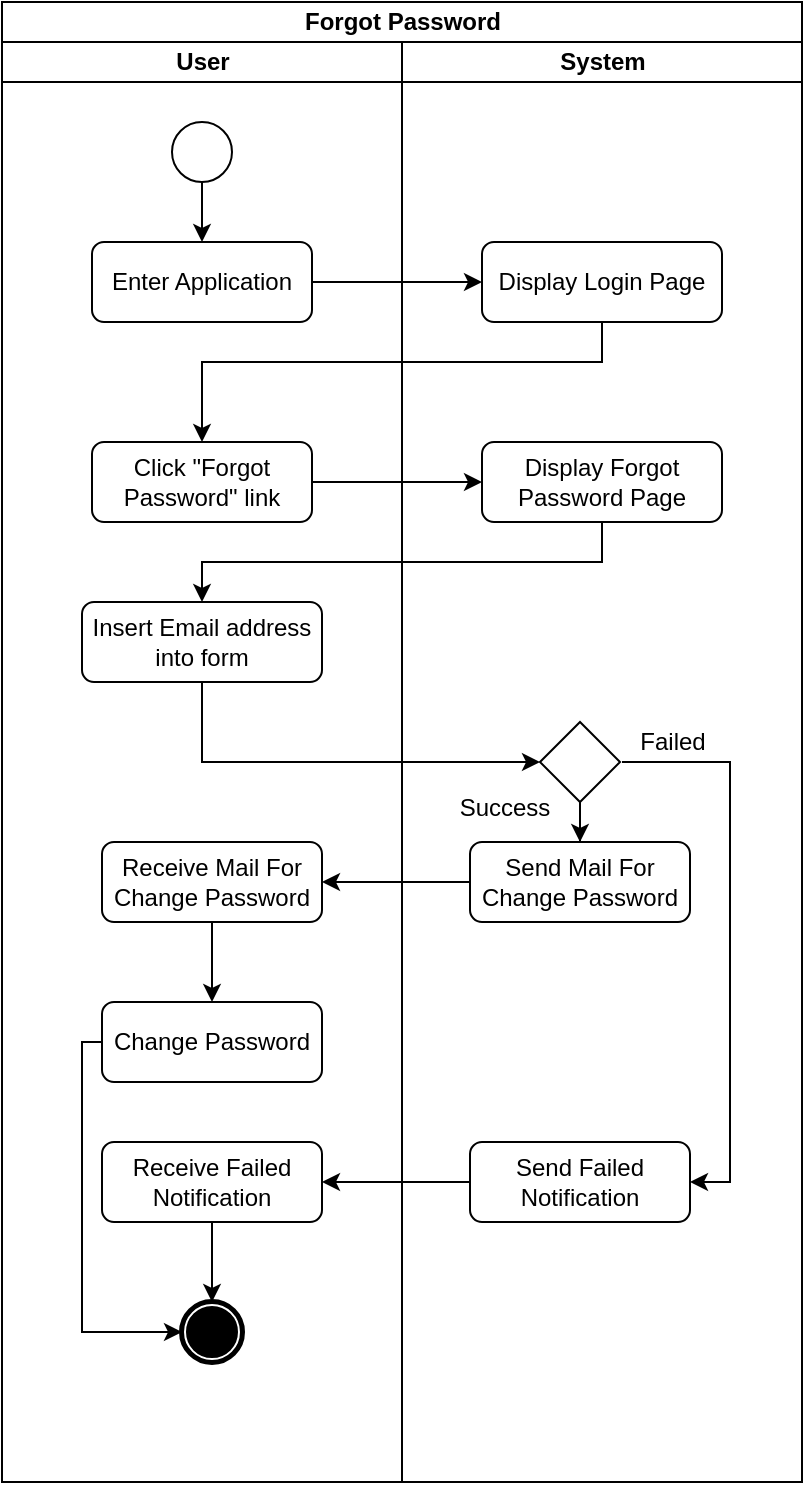 <mxfile version="13.9.9" type="device"><diagram id="prtHgNgQTEPvFCAcTncT" name="Page-1"><mxGraphModel dx="768" dy="522" grid="1" gridSize="10" guides="1" tooltips="1" connect="1" arrows="1" fold="1" page="1" pageScale="1" pageWidth="827" pageHeight="1169" math="0" shadow="0"><root><mxCell id="0"/><mxCell id="1" parent="0"/><mxCell id="s5nRZKTJbhpcgo2Q8b4i-1" value="Forgot Password" style="swimlane;html=1;childLayout=stackLayout;resizeParent=1;resizeParentMax=0;startSize=20;" parent="1" vertex="1"><mxGeometry x="240" y="20" width="400" height="740" as="geometry"/></mxCell><mxCell id="s5nRZKTJbhpcgo2Q8b4i-2" value="User" style="swimlane;html=1;startSize=20;" parent="s5nRZKTJbhpcgo2Q8b4i-1" vertex="1"><mxGeometry y="20" width="200" height="720" as="geometry"/></mxCell><mxCell id="jeB9t_I51N5KcvCf-Muu-11" style="edgeStyle=orthogonalEdgeStyle;rounded=0;orthogonalLoop=1;jettySize=auto;html=1;entryX=0.5;entryY=0;entryDx=0;entryDy=0;" parent="s5nRZKTJbhpcgo2Q8b4i-2" source="s5nRZKTJbhpcgo2Q8b4i-5" target="jeB9t_I51N5KcvCf-Muu-4" edge="1"><mxGeometry relative="1" as="geometry"/></mxCell><mxCell id="s5nRZKTJbhpcgo2Q8b4i-5" value="" style="ellipse;whiteSpace=wrap;html=1;aspect=fixed;fillColor=#FFFFFF;" parent="s5nRZKTJbhpcgo2Q8b4i-2" vertex="1"><mxGeometry x="85" y="40" width="30" height="30" as="geometry"/></mxCell><mxCell id="s5nRZKTJbhpcgo2Q8b4i-7" value="Insert Email address into form" style="rounded=1;whiteSpace=wrap;html=1;fillColor=#FFFFFF;" parent="s5nRZKTJbhpcgo2Q8b4i-2" vertex="1"><mxGeometry x="40" y="280" width="120" height="40" as="geometry"/></mxCell><mxCell id="s5nRZKTJbhpcgo2Q8b4i-49" style="edgeStyle=orthogonalEdgeStyle;rounded=0;orthogonalLoop=1;jettySize=auto;html=1;entryX=0.5;entryY=0;entryDx=0;entryDy=0;" parent="s5nRZKTJbhpcgo2Q8b4i-2" source="s5nRZKTJbhpcgo2Q8b4i-36" target="s5nRZKTJbhpcgo2Q8b4i-48" edge="1"><mxGeometry relative="1" as="geometry"/></mxCell><mxCell id="s5nRZKTJbhpcgo2Q8b4i-36" value="Receive Mail For Change Password" style="rounded=1;whiteSpace=wrap;html=1;fillColor=#FFFFFF;" parent="s5nRZKTJbhpcgo2Q8b4i-2" vertex="1"><mxGeometry x="50" y="400" width="110" height="40" as="geometry"/></mxCell><mxCell id="s5nRZKTJbhpcgo2Q8b4i-42" style="edgeStyle=orthogonalEdgeStyle;rounded=0;orthogonalLoop=1;jettySize=auto;html=1;entryX=0.5;entryY=0;entryDx=0;entryDy=0;" parent="s5nRZKTJbhpcgo2Q8b4i-2" source="s5nRZKTJbhpcgo2Q8b4i-37" edge="1"><mxGeometry relative="1" as="geometry"><mxPoint x="105" y="630" as="targetPoint"/></mxGeometry></mxCell><mxCell id="s5nRZKTJbhpcgo2Q8b4i-37" value="Receive Failed Notification" style="rounded=1;whiteSpace=wrap;html=1;fillColor=#FFFFFF;" parent="s5nRZKTJbhpcgo2Q8b4i-2" vertex="1"><mxGeometry x="50" y="550" width="110" height="40" as="geometry"/></mxCell><mxCell id="s5nRZKTJbhpcgo2Q8b4i-50" style="edgeStyle=orthogonalEdgeStyle;rounded=0;orthogonalLoop=1;jettySize=auto;html=1;entryX=0;entryY=0.5;entryDx=0;entryDy=0;" parent="s5nRZKTJbhpcgo2Q8b4i-2" source="s5nRZKTJbhpcgo2Q8b4i-48" edge="1" target="qafsgmFbS9O7YvG4_Uuc-1"><mxGeometry relative="1" as="geometry"><Array as="points"><mxPoint x="40" y="500"/><mxPoint x="40" y="645"/></Array><mxPoint x="90" y="650" as="targetPoint"/></mxGeometry></mxCell><mxCell id="s5nRZKTJbhpcgo2Q8b4i-48" value="Change Password" style="rounded=1;whiteSpace=wrap;html=1;fillColor=#FFFFFF;" parent="s5nRZKTJbhpcgo2Q8b4i-2" vertex="1"><mxGeometry x="50" y="480" width="110" height="40" as="geometry"/></mxCell><mxCell id="jeB9t_I51N5KcvCf-Muu-4" value="Enter Application" style="rounded=1;whiteSpace=wrap;html=1;fillColor=#FFFFFF;" parent="s5nRZKTJbhpcgo2Q8b4i-2" vertex="1"><mxGeometry x="45" y="100" width="110" height="40" as="geometry"/></mxCell><mxCell id="jeB9t_I51N5KcvCf-Muu-9" value="Click &quot;Forgot Password&quot; link" style="rounded=1;whiteSpace=wrap;html=1;fillColor=#FFFFFF;" parent="s5nRZKTJbhpcgo2Q8b4i-2" vertex="1"><mxGeometry x="45" y="200" width="110" height="40" as="geometry"/></mxCell><mxCell id="qafsgmFbS9O7YvG4_Uuc-1" value="" style="shape=mxgraph.bpmn.shape;html=1;verticalLabelPosition=bottom;labelBackgroundColor=#ffffff;verticalAlign=top;align=center;perimeter=ellipsePerimeter;outlineConnect=0;outline=end;symbol=terminate;" vertex="1" parent="s5nRZKTJbhpcgo2Q8b4i-2"><mxGeometry x="90" y="630" width="30" height="30" as="geometry"/></mxCell><mxCell id="s5nRZKTJbhpcgo2Q8b4i-38" style="edgeStyle=orthogonalEdgeStyle;rounded=0;orthogonalLoop=1;jettySize=auto;html=1;entryX=1;entryY=0.5;entryDx=0;entryDy=0;" parent="s5nRZKTJbhpcgo2Q8b4i-1" source="s5nRZKTJbhpcgo2Q8b4i-31" target="s5nRZKTJbhpcgo2Q8b4i-36" edge="1"><mxGeometry relative="1" as="geometry"/></mxCell><mxCell id="s5nRZKTJbhpcgo2Q8b4i-40" style="edgeStyle=orthogonalEdgeStyle;rounded=0;orthogonalLoop=1;jettySize=auto;html=1;entryX=1;entryY=0.5;entryDx=0;entryDy=0;" parent="s5nRZKTJbhpcgo2Q8b4i-1" source="s5nRZKTJbhpcgo2Q8b4i-32" target="s5nRZKTJbhpcgo2Q8b4i-37" edge="1"><mxGeometry relative="1" as="geometry"/></mxCell><mxCell id="s5nRZKTJbhpcgo2Q8b4i-3" value="System" style="swimlane;html=1;startSize=20;" parent="s5nRZKTJbhpcgo2Q8b4i-1" vertex="1"><mxGeometry x="200" y="20" width="200" height="720" as="geometry"/></mxCell><mxCell id="s5nRZKTJbhpcgo2Q8b4i-30" style="edgeStyle=orthogonalEdgeStyle;rounded=0;orthogonalLoop=1;jettySize=auto;html=1;entryX=0.5;entryY=0;entryDx=0;entryDy=0;" parent="s5nRZKTJbhpcgo2Q8b4i-3" source="s5nRZKTJbhpcgo2Q8b4i-15" target="s5nRZKTJbhpcgo2Q8b4i-31" edge="1"><mxGeometry relative="1" as="geometry"><mxPoint x="89" y="510" as="targetPoint"/></mxGeometry></mxCell><mxCell id="s5nRZKTJbhpcgo2Q8b4i-33" style="edgeStyle=orthogonalEdgeStyle;rounded=0;orthogonalLoop=1;jettySize=auto;html=1;entryX=1;entryY=0.5;entryDx=0;entryDy=0;" parent="s5nRZKTJbhpcgo2Q8b4i-3" target="s5nRZKTJbhpcgo2Q8b4i-32" edge="1"><mxGeometry relative="1" as="geometry"><Array as="points"><mxPoint x="164" y="360"/><mxPoint x="164" y="570"/></Array><mxPoint x="110" y="360" as="sourcePoint"/></mxGeometry></mxCell><mxCell id="s5nRZKTJbhpcgo2Q8b4i-15" value="" style="rhombus;whiteSpace=wrap;html=1;fillColor=#FFFFFF;rotation=-90;" parent="s5nRZKTJbhpcgo2Q8b4i-3" vertex="1"><mxGeometry x="69" y="340" width="40" height="40" as="geometry"/></mxCell><mxCell id="s5nRZKTJbhpcgo2Q8b4i-31" value="Send Mail For Change Password" style="rounded=1;whiteSpace=wrap;html=1;fillColor=#FFFFFF;" parent="s5nRZKTJbhpcgo2Q8b4i-3" vertex="1"><mxGeometry x="34" y="400" width="110" height="40" as="geometry"/></mxCell><mxCell id="s5nRZKTJbhpcgo2Q8b4i-32" value="Send Failed Notification" style="rounded=1;whiteSpace=wrap;html=1;fillColor=#FFFFFF;" parent="s5nRZKTJbhpcgo2Q8b4i-3" vertex="1"><mxGeometry x="34" y="550" width="110" height="40" as="geometry"/></mxCell><mxCell id="jeB9t_I51N5KcvCf-Muu-3" value="Failed" style="text;html=1;align=center;verticalAlign=middle;resizable=0;points=[];autosize=1;strokeColor=none;" parent="s5nRZKTJbhpcgo2Q8b4i-3" vertex="1"><mxGeometry x="110" y="340" width="50" height="20" as="geometry"/></mxCell><mxCell id="jeB9t_I51N5KcvCf-Muu-5" value="Display Login Page" style="rounded=1;whiteSpace=wrap;html=1;fillColor=#FFFFFF;" parent="s5nRZKTJbhpcgo2Q8b4i-3" vertex="1"><mxGeometry x="40" y="100" width="120" height="40" as="geometry"/></mxCell><mxCell id="jeB9t_I51N5KcvCf-Muu-12" value="Display Forgot Password Page" style="rounded=1;whiteSpace=wrap;html=1;fillColor=#FFFFFF;" parent="s5nRZKTJbhpcgo2Q8b4i-3" vertex="1"><mxGeometry x="40" y="200" width="120" height="40" as="geometry"/></mxCell><mxCell id="jeB9t_I51N5KcvCf-Muu-2" value="Success" style="text;html=1;align=center;verticalAlign=middle;resizable=0;points=[];autosize=1;strokeColor=none;" parent="s5nRZKTJbhpcgo2Q8b4i-3" vertex="1"><mxGeometry x="21" y="373" width="60" height="20" as="geometry"/></mxCell><mxCell id="jeB9t_I51N5KcvCf-Muu-6" style="edgeStyle=orthogonalEdgeStyle;rounded=0;orthogonalLoop=1;jettySize=auto;html=1;entryX=0;entryY=0.5;entryDx=0;entryDy=0;" parent="s5nRZKTJbhpcgo2Q8b4i-1" source="jeB9t_I51N5KcvCf-Muu-4" target="jeB9t_I51N5KcvCf-Muu-5" edge="1"><mxGeometry relative="1" as="geometry"/></mxCell><mxCell id="jeB9t_I51N5KcvCf-Muu-10" style="edgeStyle=orthogonalEdgeStyle;rounded=0;orthogonalLoop=1;jettySize=auto;html=1;entryX=0.5;entryY=0;entryDx=0;entryDy=0;" parent="s5nRZKTJbhpcgo2Q8b4i-1" source="jeB9t_I51N5KcvCf-Muu-5" target="jeB9t_I51N5KcvCf-Muu-9" edge="1"><mxGeometry relative="1" as="geometry"><Array as="points"><mxPoint x="300" y="180"/><mxPoint x="100" y="180"/></Array></mxGeometry></mxCell><mxCell id="jeB9t_I51N5KcvCf-Muu-13" style="edgeStyle=orthogonalEdgeStyle;rounded=0;orthogonalLoop=1;jettySize=auto;html=1;entryX=0;entryY=0.5;entryDx=0;entryDy=0;" parent="s5nRZKTJbhpcgo2Q8b4i-1" source="jeB9t_I51N5KcvCf-Muu-9" target="jeB9t_I51N5KcvCf-Muu-12" edge="1"><mxGeometry relative="1" as="geometry"/></mxCell><mxCell id="jeB9t_I51N5KcvCf-Muu-14" style="edgeStyle=orthogonalEdgeStyle;rounded=0;orthogonalLoop=1;jettySize=auto;html=1;entryX=0.5;entryY=0;entryDx=0;entryDy=0;" parent="s5nRZKTJbhpcgo2Q8b4i-1" source="jeB9t_I51N5KcvCf-Muu-12" target="s5nRZKTJbhpcgo2Q8b4i-7" edge="1"><mxGeometry relative="1" as="geometry"><Array as="points"><mxPoint x="300" y="280"/><mxPoint x="100" y="280"/></Array></mxGeometry></mxCell><mxCell id="s5nRZKTJbhpcgo2Q8b4i-12" style="edgeStyle=orthogonalEdgeStyle;rounded=0;orthogonalLoop=1;jettySize=auto;html=1;entryX=0.5;entryY=0;entryDx=0;entryDy=0;" parent="s5nRZKTJbhpcgo2Q8b4i-1" source="s5nRZKTJbhpcgo2Q8b4i-7" target="s5nRZKTJbhpcgo2Q8b4i-15" edge="1"><mxGeometry relative="1" as="geometry"><mxPoint x="100" y="380" as="targetPoint"/><Array as="points"><mxPoint x="100" y="380"/></Array></mxGeometry></mxCell><mxCell id="jeB9t_I51N5KcvCf-Muu-15" style="edgeStyle=orthogonalEdgeStyle;rounded=0;orthogonalLoop=1;jettySize=auto;html=1;exitX=0.5;exitY=0;exitDx=0;exitDy=0;" parent="1" edge="1"><mxGeometry relative="1" as="geometry"><mxPoint x="345" y="670" as="targetPoint"/><mxPoint x="345" y="670" as="sourcePoint"/></mxGeometry></mxCell></root></mxGraphModel></diagram></mxfile>